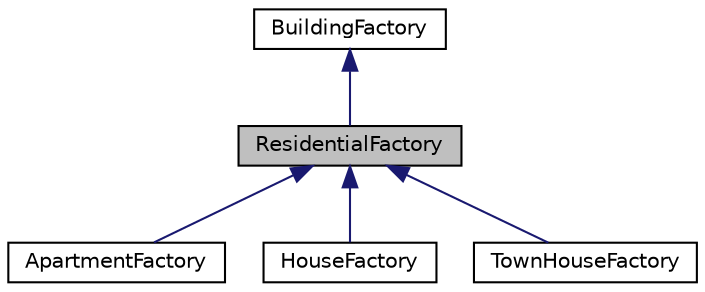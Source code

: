 digraph "ResidentialFactory"
{
 // LATEX_PDF_SIZE
  edge [fontname="Helvetica",fontsize="10",labelfontname="Helvetica",labelfontsize="10"];
  node [fontname="Helvetica",fontsize="10",shape=record];
  Node1 [label="ResidentialFactory",height=0.2,width=0.4,color="black", fillcolor="grey75", style="filled", fontcolor="black",tooltip="A factory class for creating residential buildings."];
  Node2 -> Node1 [dir="back",color="midnightblue",fontsize="10",style="solid",fontname="Helvetica"];
  Node2 [label="BuildingFactory",height=0.2,width=0.4,color="black", fillcolor="white", style="filled",URL="$classBuildingFactory.html",tooltip="An abstract factory class for creating Building objects."];
  Node1 -> Node3 [dir="back",color="midnightblue",fontsize="10",style="solid",fontname="Helvetica"];
  Node3 [label="ApartmentFactory",height=0.2,width=0.4,color="black", fillcolor="white", style="filled",URL="$classApartmentFactory.html",tooltip="A factory class for creating apartment buildings."];
  Node1 -> Node4 [dir="back",color="midnightblue",fontsize="10",style="solid",fontname="Helvetica"];
  Node4 [label="HouseFactory",height=0.2,width=0.4,color="black", fillcolor="white", style="filled",URL="$classHouseFactory.html",tooltip="A factory class for creating house buildings."];
  Node1 -> Node5 [dir="back",color="midnightblue",fontsize="10",style="solid",fontname="Helvetica"];
  Node5 [label="TownHouseFactory",height=0.2,width=0.4,color="black", fillcolor="white", style="filled",URL="$classTownHouseFactory.html",tooltip=" "];
}
